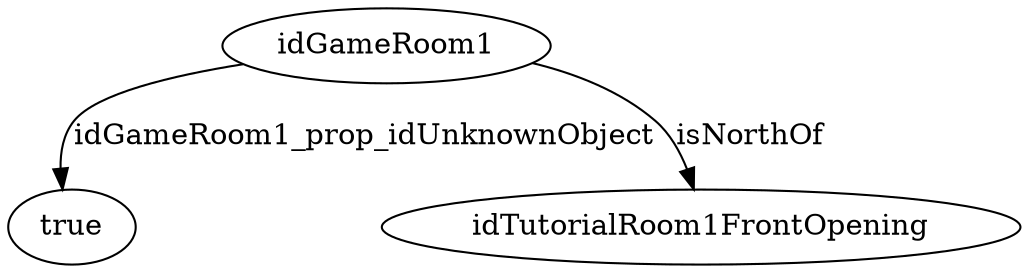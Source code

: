 strict digraph  {
idGameRoom1 [node_type=entity_node, root=root];
true;
idTutorialRoom1FrontOpening;
idGameRoom1 -> true  [edge_type=property, label=idGameRoom1_prop_idUnknownObject];
idGameRoom1 -> idTutorialRoom1FrontOpening  [edge_type=relationship, label=isNorthOf];
}
